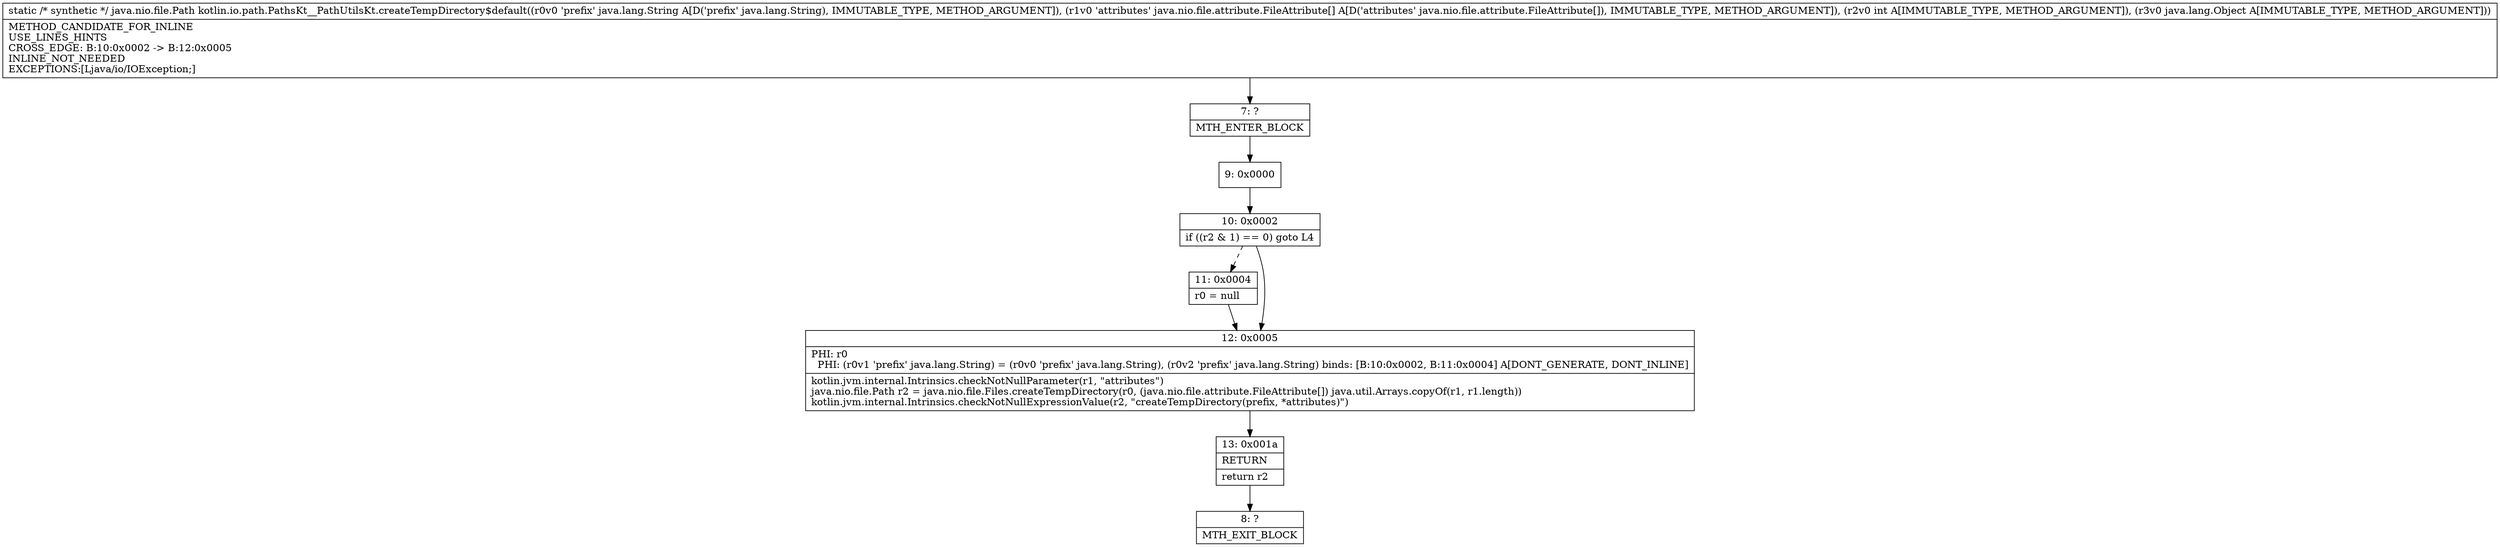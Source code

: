digraph "CFG forkotlin.io.path.PathsKt__PathUtilsKt.createTempDirectory$default(Ljava\/lang\/String;[Ljava\/nio\/file\/attribute\/FileAttribute;ILjava\/lang\/Object;)Ljava\/nio\/file\/Path;" {
Node_7 [shape=record,label="{7\:\ ?|MTH_ENTER_BLOCK\l}"];
Node_9 [shape=record,label="{9\:\ 0x0000}"];
Node_10 [shape=record,label="{10\:\ 0x0002|if ((r2 & 1) == 0) goto L4\l}"];
Node_11 [shape=record,label="{11\:\ 0x0004|r0 = null\l}"];
Node_12 [shape=record,label="{12\:\ 0x0005|PHI: r0 \l  PHI: (r0v1 'prefix' java.lang.String) = (r0v0 'prefix' java.lang.String), (r0v2 'prefix' java.lang.String) binds: [B:10:0x0002, B:11:0x0004] A[DONT_GENERATE, DONT_INLINE]\l|kotlin.jvm.internal.Intrinsics.checkNotNullParameter(r1, \"attributes\")\ljava.nio.file.Path r2 = java.nio.file.Files.createTempDirectory(r0, (java.nio.file.attribute.FileAttribute[]) java.util.Arrays.copyOf(r1, r1.length))\lkotlin.jvm.internal.Intrinsics.checkNotNullExpressionValue(r2, \"createTempDirectory(prefix, *attributes)\")\l}"];
Node_13 [shape=record,label="{13\:\ 0x001a|RETURN\l|return r2\l}"];
Node_8 [shape=record,label="{8\:\ ?|MTH_EXIT_BLOCK\l}"];
MethodNode[shape=record,label="{static \/* synthetic *\/ java.nio.file.Path kotlin.io.path.PathsKt__PathUtilsKt.createTempDirectory$default((r0v0 'prefix' java.lang.String A[D('prefix' java.lang.String), IMMUTABLE_TYPE, METHOD_ARGUMENT]), (r1v0 'attributes' java.nio.file.attribute.FileAttribute[] A[D('attributes' java.nio.file.attribute.FileAttribute[]), IMMUTABLE_TYPE, METHOD_ARGUMENT]), (r2v0 int A[IMMUTABLE_TYPE, METHOD_ARGUMENT]), (r3v0 java.lang.Object A[IMMUTABLE_TYPE, METHOD_ARGUMENT]))  | METHOD_CANDIDATE_FOR_INLINE\lUSE_LINES_HINTS\lCROSS_EDGE: B:10:0x0002 \-\> B:12:0x0005\lINLINE_NOT_NEEDED\lEXCEPTIONS:[Ljava\/io\/IOException;]\l}"];
MethodNode -> Node_7;Node_7 -> Node_9;
Node_9 -> Node_10;
Node_10 -> Node_11[style=dashed];
Node_10 -> Node_12;
Node_11 -> Node_12;
Node_12 -> Node_13;
Node_13 -> Node_8;
}

